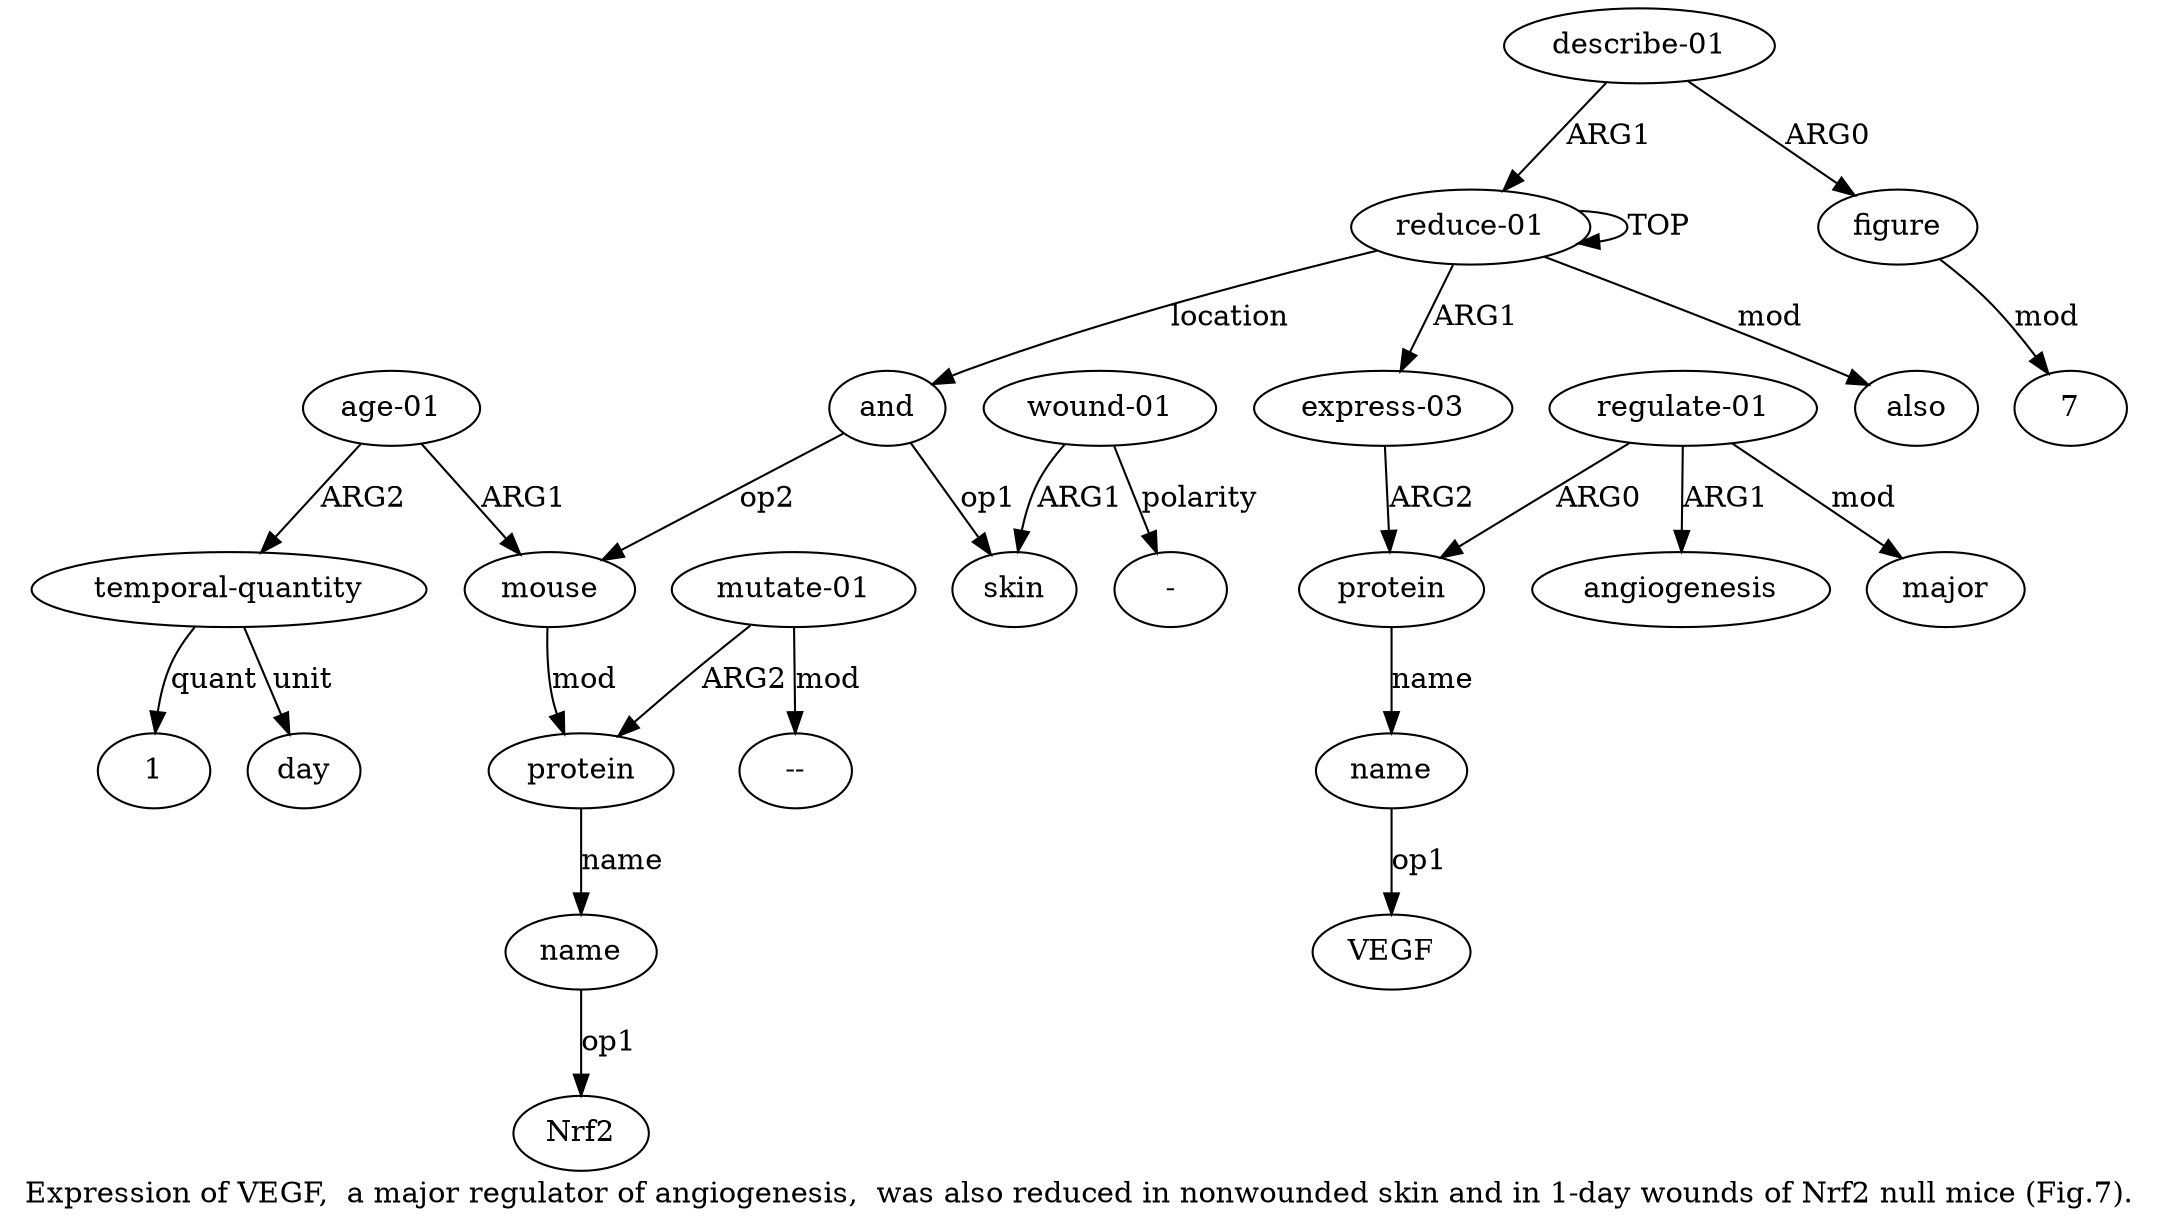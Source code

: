 digraph  {
	graph [label="Expression of VEGF,  a major regulator of angiogenesis,  was also reduced in nonwounded skin and in 1-day wounds of Nrf2 null mice (\
Fig.7)."];
	node [label="\N"];
	"a16 1"	 [color=black,
		gold_ind=-1,
		gold_label=1,
		label=1,
		test_ind=-1,
		test_label=1];
	"a3 VEGF"	 [color=black,
		gold_ind=-1,
		gold_label=VEGF,
		label=VEGF,
		test_ind=-1,
		test_label=VEGF];
	"a14 --"	 [color=black,
		gold_ind=-1,
		gold_label="--",
		label="--",
		test_ind=-1,
		test_label="--"];
	"a13 Nrf2"	 [color=black,
		gold_ind=-1,
		gold_label=Nrf2,
		label=Nrf2,
		test_ind=-1,
		test_label=Nrf2];
	a15	 [color=black,
		gold_ind=15,
		gold_label="age-01",
		label="age-01",
		test_ind=15,
		test_label="age-01"];
	a16	 [color=black,
		gold_ind=16,
		gold_label="temporal-quantity",
		label="temporal-quantity",
		test_ind=16,
		test_label="temporal-quantity"];
	a15 -> a16 [key=0,
	color=black,
	gold_label=ARG2,
	label=ARG2,
	test_label=ARG2];
a11 [color=black,
	gold_ind=11,
	gold_label=mouse,
	label=mouse,
	test_ind=11,
	test_label=mouse];
a15 -> a11 [key=0,
color=black,
gold_label=ARG1,
label=ARG1,
test_label=ARG1];
a14 [color=black,
gold_ind=14,
gold_label="mutate-01",
label="mutate-01",
test_ind=14,
test_label="mutate-01"];
a14 -> "a14 --" [key=0,
color=black,
gold_label=mod,
label=mod,
test_label=mod];
a12 [color=black,
gold_ind=12,
gold_label=protein,
label=protein,
test_ind=12,
test_label=protein];
a14 -> a12 [key=0,
color=black,
gold_label=ARG2,
label=ARG2,
test_label=ARG2];
a17 [color=black,
gold_ind=17,
gold_label=day,
label=day,
test_ind=17,
test_label=day];
a16 -> "a16 1" [key=0,
color=black,
gold_label=quant,
label=quant,
test_label=quant];
a16 -> a17 [key=0,
color=black,
gold_label=unit,
label=unit,
test_label=unit];
a11 -> a12 [key=0,
color=black,
gold_label=mod,
label=mod,
test_label=mod];
a10 [color=black,
gold_ind=10,
gold_label="wound-01",
label="wound-01",
test_ind=10,
test_label="wound-01"];
a9 [color=black,
gold_ind=9,
gold_label=skin,
label=skin,
test_ind=9,
test_label=skin];
a10 -> a9 [key=0,
color=black,
gold_label=ARG1,
label=ARG1,
test_label=ARG1];
"a10 -" [color=black,
gold_ind=-1,
gold_label="-",
label="-",
test_ind=-1,
test_label="-"];
a10 -> "a10 -" [key=0,
color=black,
gold_label=polarity,
label=polarity,
test_label=polarity];
a13 [color=black,
gold_ind=13,
gold_label=name,
label=name,
test_ind=13,
test_label=name];
a13 -> "a13 Nrf2" [key=0,
color=black,
gold_label=op1,
label=op1,
test_label=op1];
a12 -> a13 [key=0,
color=black,
gold_label=name,
label=name,
test_label=name];
a19 [color=black,
gold_ind=19,
gold_label=figure,
label=figure,
test_ind=19,
test_label=figure];
"a19 7" [color=black,
gold_ind=-1,
gold_label=7,
label=7,
test_ind=-1,
test_label=7];
a19 -> "a19 7" [key=0,
color=black,
gold_label=mod,
label=mod,
test_label=mod];
a18 [color=black,
gold_ind=18,
gold_label="describe-01",
label="describe-01",
test_ind=18,
test_label="describe-01"];
a18 -> a19 [key=0,
color=black,
gold_label=ARG0,
label=ARG0,
test_label=ARG0];
a0 [color=black,
gold_ind=0,
gold_label="reduce-01",
label="reduce-01",
test_ind=0,
test_label="reduce-01"];
a18 -> a0 [key=0,
color=black,
gold_label=ARG1,
label=ARG1,
test_label=ARG1];
a1 [color=black,
gold_ind=1,
gold_label="express-03",
label="express-03",
test_ind=1,
test_label="express-03"];
a2 [color=black,
gold_ind=2,
gold_label=protein,
label=protein,
test_ind=2,
test_label=protein];
a1 -> a2 [key=0,
color=black,
gold_label=ARG2,
label=ARG2,
test_label=ARG2];
a0 -> a1 [key=0,
color=black,
gold_label=ARG1,
label=ARG1,
test_label=ARG1];
a0 -> a0 [key=0,
color=black,
gold_label=TOP,
label=TOP,
test_label=TOP];
a7 [color=black,
gold_ind=7,
gold_label=also,
label=also,
test_ind=7,
test_label=also];
a0 -> a7 [key=0,
color=black,
gold_label=mod,
label=mod,
test_label=mod];
a8 [color=black,
gold_ind=8,
gold_label=and,
label=and,
test_ind=8,
test_label=and];
a0 -> a8 [key=0,
color=black,
gold_label=location,
label=location,
test_label=location];
a3 [color=black,
gold_ind=3,
gold_label=name,
label=name,
test_ind=3,
test_label=name];
a3 -> "a3 VEGF" [key=0,
color=black,
gold_label=op1,
label=op1,
test_label=op1];
a2 -> a3 [key=0,
color=black,
gold_label=name,
label=name,
test_label=name];
a5 [color=black,
gold_ind=5,
gold_label=angiogenesis,
label=angiogenesis,
test_ind=5,
test_label=angiogenesis];
a4 [color=black,
gold_ind=4,
gold_label="regulate-01",
label="regulate-01",
test_ind=4,
test_label="regulate-01"];
a4 -> a2 [key=0,
color=black,
gold_label=ARG0,
label=ARG0,
test_label=ARG0];
a4 -> a5 [key=0,
color=black,
gold_label=ARG1,
label=ARG1,
test_label=ARG1];
a6 [color=black,
gold_ind=6,
gold_label=major,
label=major,
test_ind=6,
test_label=major];
a4 -> a6 [key=0,
color=black,
gold_label=mod,
label=mod,
test_label=mod];
a8 -> a11 [key=0,
color=black,
gold_label=op2,
label=op2,
test_label=op2];
a8 -> a9 [key=0,
color=black,
gold_label=op1,
label=op1,
test_label=op1];
}
